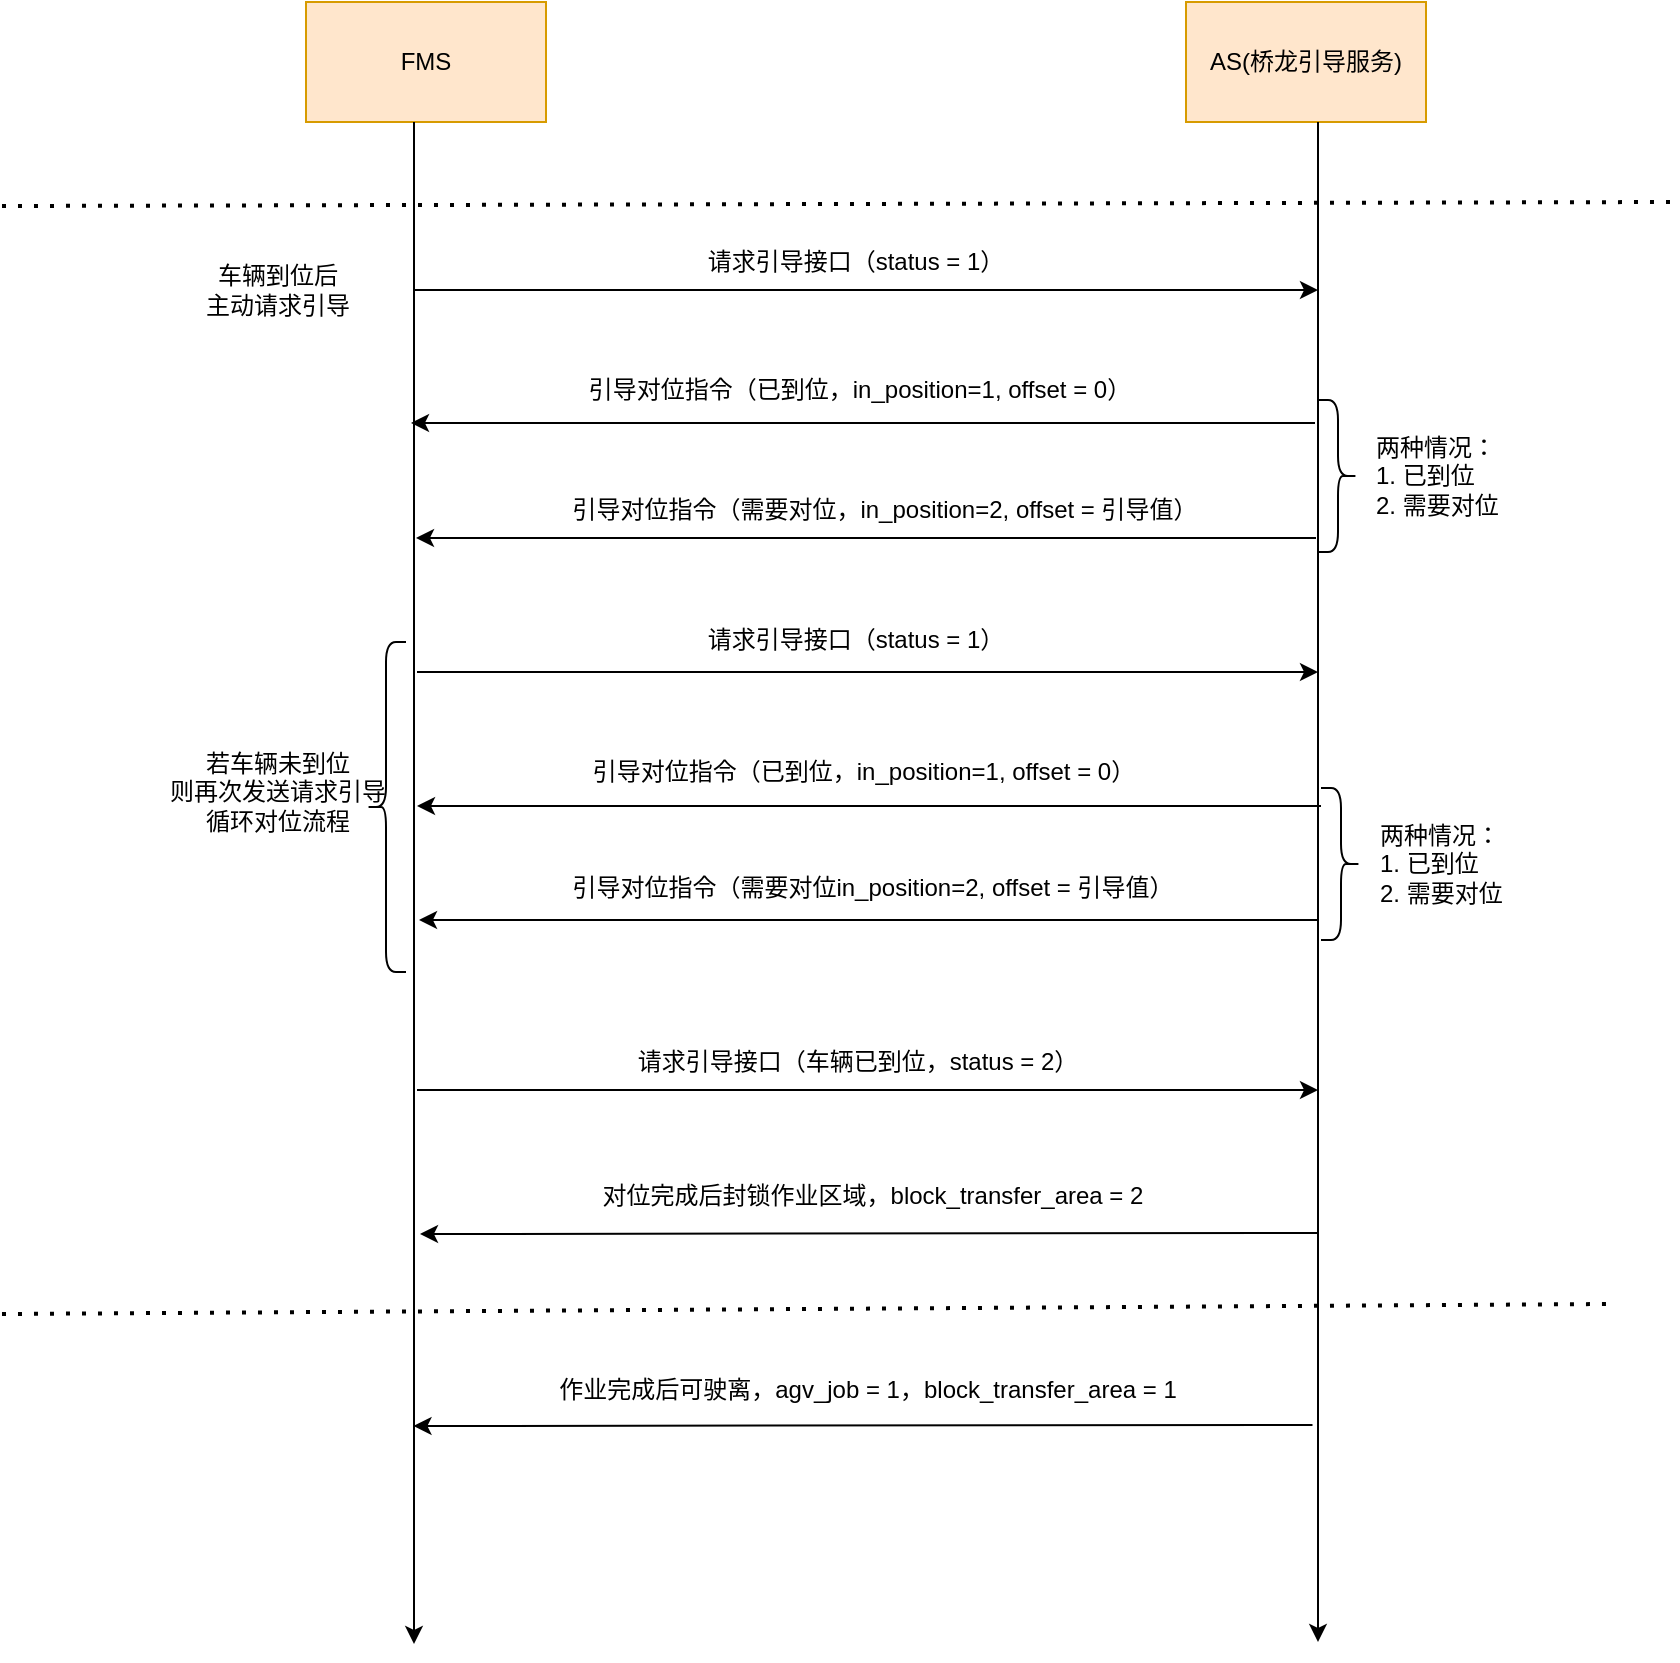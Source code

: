 <mxfile version="21.7.2" type="github">
  <diagram name="第 1 页" id="rWcn3jzGD6OSILU7geMx">
    <mxGraphModel dx="1434" dy="790" grid="0" gridSize="10" guides="1" tooltips="1" connect="1" arrows="1" fold="1" page="0" pageScale="1" pageWidth="827" pageHeight="1169" math="0" shadow="0">
      <root>
        <mxCell id="0" />
        <mxCell id="1" parent="0" />
        <mxCell id="14LxOmGrXxbErLR7jHpw-1" value="FMS" style="rounded=0;whiteSpace=wrap;html=1;fillColor=#ffe6cc;strokeColor=#d79b00;" vertex="1" parent="1">
          <mxGeometry x="186" y="94" width="120" height="60" as="geometry" />
        </mxCell>
        <mxCell id="14LxOmGrXxbErLR7jHpw-2" value="AS(桥龙引导服务)" style="rounded=0;whiteSpace=wrap;html=1;fillColor=#ffe6cc;strokeColor=#d79b00;" vertex="1" parent="1">
          <mxGeometry x="626" y="94" width="120" height="60" as="geometry" />
        </mxCell>
        <mxCell id="14LxOmGrXxbErLR7jHpw-3" value="" style="endArrow=classic;html=1;rounded=0;exitX=0.45;exitY=1.05;exitDx=0;exitDy=0;exitPerimeter=0;" edge="1" parent="1">
          <mxGeometry width="50" height="50" relative="1" as="geometry">
            <mxPoint x="240" y="154" as="sourcePoint" />
            <mxPoint x="240" y="915" as="targetPoint" />
          </mxGeometry>
        </mxCell>
        <mxCell id="14LxOmGrXxbErLR7jHpw-4" value="" style="endArrow=classic;html=1;rounded=0;exitX=0.45;exitY=1.05;exitDx=0;exitDy=0;exitPerimeter=0;" edge="1" parent="1">
          <mxGeometry width="50" height="50" relative="1" as="geometry">
            <mxPoint x="692" y="154" as="sourcePoint" />
            <mxPoint x="692" y="914" as="targetPoint" />
          </mxGeometry>
        </mxCell>
        <mxCell id="14LxOmGrXxbErLR7jHpw-5" value="" style="endArrow=classic;html=1;rounded=0;" edge="1" parent="1">
          <mxGeometry width="50" height="50" relative="1" as="geometry">
            <mxPoint x="240" y="238" as="sourcePoint" />
            <mxPoint x="692" y="238" as="targetPoint" />
          </mxGeometry>
        </mxCell>
        <mxCell id="14LxOmGrXxbErLR7jHpw-6" value="车辆到位后&lt;br&gt;主动请求引导" style="text;strokeColor=none;align=center;fillColor=none;html=1;verticalAlign=middle;whiteSpace=wrap;rounded=0;" vertex="1" parent="1">
          <mxGeometry x="97" y="228" width="150" height="20" as="geometry" />
        </mxCell>
        <mxCell id="14LxOmGrXxbErLR7jHpw-7" value="请求引导接口（status = 1）" style="text;strokeColor=none;align=center;fillColor=none;html=1;verticalAlign=middle;whiteSpace=wrap;rounded=0;" vertex="1" parent="1">
          <mxGeometry x="294.5" y="214" width="331.5" height="20" as="geometry" />
        </mxCell>
        <mxCell id="14LxOmGrXxbErLR7jHpw-10" value="" style="endArrow=classic;html=1;rounded=0;" edge="1" parent="1">
          <mxGeometry width="50" height="50" relative="1" as="geometry">
            <mxPoint x="690.5" y="304.5" as="sourcePoint" />
            <mxPoint x="238.5" y="304.5" as="targetPoint" />
          </mxGeometry>
        </mxCell>
        <mxCell id="14LxOmGrXxbErLR7jHpw-11" value="引导对位指令（已到位，in_position=1, offset = 0）" style="text;strokeColor=none;align=center;fillColor=none;html=1;verticalAlign=middle;whiteSpace=wrap;rounded=0;" vertex="1" parent="1">
          <mxGeometry x="260" y="278" width="406" height="20" as="geometry" />
        </mxCell>
        <mxCell id="14LxOmGrXxbErLR7jHpw-12" value="" style="endArrow=classic;html=1;rounded=0;" edge="1" parent="1">
          <mxGeometry width="50" height="50" relative="1" as="geometry">
            <mxPoint x="691" y="362" as="sourcePoint" />
            <mxPoint x="241" y="362" as="targetPoint" />
          </mxGeometry>
        </mxCell>
        <mxCell id="14LxOmGrXxbErLR7jHpw-13" value="引导对位指令（需要对位，in_position=2, offset = 引导值）" style="text;strokeColor=none;align=center;fillColor=none;html=1;verticalAlign=middle;whiteSpace=wrap;rounded=0;" vertex="1" parent="1">
          <mxGeometry x="251" y="337.5" width="449" height="20" as="geometry" />
        </mxCell>
        <mxCell id="14LxOmGrXxbErLR7jHpw-14" value="" style="shape=curlyBracket;whiteSpace=wrap;html=1;rounded=1;flipH=1;labelPosition=right;verticalLabelPosition=middle;align=left;verticalAlign=middle;" vertex="1" parent="1">
          <mxGeometry x="692" y="293" width="20" height="76" as="geometry" />
        </mxCell>
        <mxCell id="14LxOmGrXxbErLR7jHpw-15" value="两种情况：&lt;br&gt;1. 已到位&lt;br&gt;2. 需要对位" style="text;strokeColor=none;align=left;fillColor=none;html=1;verticalAlign=middle;whiteSpace=wrap;rounded=0;" vertex="1" parent="1">
          <mxGeometry x="719" y="304.5" width="109" height="53" as="geometry" />
        </mxCell>
        <mxCell id="14LxOmGrXxbErLR7jHpw-16" value="" style="endArrow=classic;html=1;rounded=0;" edge="1" parent="1">
          <mxGeometry width="50" height="50" relative="1" as="geometry">
            <mxPoint x="241.5" y="429" as="sourcePoint" />
            <mxPoint x="692" y="429" as="targetPoint" />
          </mxGeometry>
        </mxCell>
        <mxCell id="14LxOmGrXxbErLR7jHpw-18" value="" style="endArrow=classic;html=1;rounded=0;" edge="1" parent="1">
          <mxGeometry width="50" height="50" relative="1" as="geometry">
            <mxPoint x="693.5" y="496" as="sourcePoint" />
            <mxPoint x="241.5" y="496" as="targetPoint" />
          </mxGeometry>
        </mxCell>
        <mxCell id="14LxOmGrXxbErLR7jHpw-19" value="引导对位指令（已到位，in_position=1, offset = 0）" style="text;strokeColor=none;align=center;fillColor=none;html=1;verticalAlign=middle;whiteSpace=wrap;rounded=0;" vertex="1" parent="1">
          <mxGeometry x="261.5" y="469" width="406" height="20" as="geometry" />
        </mxCell>
        <mxCell id="14LxOmGrXxbErLR7jHpw-20" value="" style="endArrow=classic;html=1;rounded=0;" edge="1" parent="1">
          <mxGeometry width="50" height="50" relative="1" as="geometry">
            <mxPoint x="692.5" y="553" as="sourcePoint" />
            <mxPoint x="242.5" y="553" as="targetPoint" />
          </mxGeometry>
        </mxCell>
        <mxCell id="14LxOmGrXxbErLR7jHpw-21" value="引导对位指令（需要对位in_position=2, offset = 引导值）" style="text;strokeColor=none;align=center;fillColor=none;html=1;verticalAlign=middle;whiteSpace=wrap;rounded=0;" vertex="1" parent="1">
          <mxGeometry x="244.5" y="527" width="449" height="20" as="geometry" />
        </mxCell>
        <mxCell id="14LxOmGrXxbErLR7jHpw-22" value="" style="shape=curlyBracket;whiteSpace=wrap;html=1;rounded=1;labelPosition=left;verticalLabelPosition=middle;align=right;verticalAlign=middle;" vertex="1" parent="1">
          <mxGeometry x="216" y="414" width="20" height="165" as="geometry" />
        </mxCell>
        <mxCell id="14LxOmGrXxbErLR7jHpw-23" value="" style="shape=curlyBracket;whiteSpace=wrap;html=1;rounded=1;flipH=1;labelPosition=right;verticalLabelPosition=middle;align=left;verticalAlign=middle;" vertex="1" parent="1">
          <mxGeometry x="693.5" y="487" width="20" height="76" as="geometry" />
        </mxCell>
        <mxCell id="14LxOmGrXxbErLR7jHpw-24" value="两种情况：&lt;br&gt;1. 已到位&lt;br&gt;2. 需要对位" style="text;strokeColor=none;align=left;fillColor=none;html=1;verticalAlign=middle;whiteSpace=wrap;rounded=0;" vertex="1" parent="1">
          <mxGeometry x="720.5" y="498.5" width="109" height="53" as="geometry" />
        </mxCell>
        <mxCell id="14LxOmGrXxbErLR7jHpw-25" value="若车辆未到位&lt;br&gt;则再次发送请求引导&lt;br&gt;循环对位流程" style="text;strokeColor=none;align=center;fillColor=none;html=1;verticalAlign=middle;whiteSpace=wrap;rounded=0;" vertex="1" parent="1">
          <mxGeometry x="97" y="478.5" width="150" height="20" as="geometry" />
        </mxCell>
        <mxCell id="14LxOmGrXxbErLR7jHpw-26" value="" style="endArrow=classic;html=1;rounded=0;" edge="1" parent="1">
          <mxGeometry width="50" height="50" relative="1" as="geometry">
            <mxPoint x="241.5" y="638" as="sourcePoint" />
            <mxPoint x="692" y="638" as="targetPoint" />
          </mxGeometry>
        </mxCell>
        <mxCell id="14LxOmGrXxbErLR7jHpw-27" value="请求引导接口（车辆已到位，status = 2）" style="text;strokeColor=none;align=center;fillColor=none;html=1;verticalAlign=middle;whiteSpace=wrap;rounded=0;" vertex="1" parent="1">
          <mxGeometry x="296" y="614" width="331.5" height="20" as="geometry" />
        </mxCell>
        <mxCell id="14LxOmGrXxbErLR7jHpw-33" value="对位完成后封锁作业区域，block_transfer_area = 2" style="text;strokeColor=none;align=center;fillColor=none;html=1;verticalAlign=middle;whiteSpace=wrap;rounded=0;" vertex="1" parent="1">
          <mxGeometry x="331.5" y="681" width="275" height="20" as="geometry" />
        </mxCell>
        <mxCell id="14LxOmGrXxbErLR7jHpw-36" value="" style="endArrow=none;dashed=1;html=1;dashPattern=1 3;strokeWidth=2;rounded=0;" edge="1" parent="1">
          <mxGeometry width="50" height="50" relative="1" as="geometry">
            <mxPoint x="34" y="196" as="sourcePoint" />
            <mxPoint x="870" y="194" as="targetPoint" />
          </mxGeometry>
        </mxCell>
        <mxCell id="14LxOmGrXxbErLR7jHpw-38" value="" style="endArrow=none;dashed=1;html=1;dashPattern=1 3;strokeWidth=2;rounded=0;" edge="1" parent="1">
          <mxGeometry width="50" height="50" relative="1" as="geometry">
            <mxPoint x="34" y="750" as="sourcePoint" />
            <mxPoint x="838" y="745" as="targetPoint" />
          </mxGeometry>
        </mxCell>
        <mxCell id="14LxOmGrXxbErLR7jHpw-39" value="" style="endArrow=classic;html=1;rounded=0;" edge="1" parent="1">
          <mxGeometry width="50" height="50" relative="1" as="geometry">
            <mxPoint x="692.5" y="709.5" as="sourcePoint" />
            <mxPoint x="243" y="710" as="targetPoint" />
          </mxGeometry>
        </mxCell>
        <mxCell id="14LxOmGrXxbErLR7jHpw-40" value="作业完成后可驶离，agv_job = 1，block_transfer_area = 1" style="text;strokeColor=none;align=center;fillColor=none;html=1;verticalAlign=middle;whiteSpace=wrap;rounded=0;" vertex="1" parent="1">
          <mxGeometry x="298.38" y="778" width="338.25" height="20" as="geometry" />
        </mxCell>
        <mxCell id="14LxOmGrXxbErLR7jHpw-41" value="" style="endArrow=classic;html=1;rounded=0;" edge="1" parent="1">
          <mxGeometry width="50" height="50" relative="1" as="geometry">
            <mxPoint x="689.25" y="805.5" as="sourcePoint" />
            <mxPoint x="239.75" y="806" as="targetPoint" />
          </mxGeometry>
        </mxCell>
        <mxCell id="14LxOmGrXxbErLR7jHpw-42" value="请求引导接口（status = 1）" style="text;strokeColor=none;align=center;fillColor=none;html=1;verticalAlign=middle;whiteSpace=wrap;rounded=0;" vertex="1" parent="1">
          <mxGeometry x="294.5" y="403" width="331.5" height="20" as="geometry" />
        </mxCell>
      </root>
    </mxGraphModel>
  </diagram>
</mxfile>
